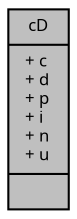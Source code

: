 digraph "cD"
{
  edge [fontname="Sans",fontsize="8",labelfontname="Sans",labelfontsize="8"];
  node [fontname="Sans",fontsize="8",shape=record];
  Node1 [label="{cD\n|+ c\l+ d\l+ p\l+ i\l+ n\l+ u\l|}",height=0.2,width=0.4,color="black", fillcolor="grey75", style="filled", fontcolor="black"];
}
